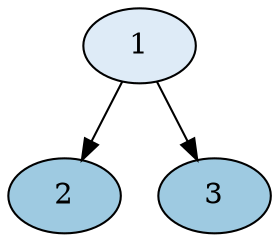 strict digraph {


	"2" [ colorscheme="blues3", fillcolor="2", style="filled",  weight=0 ];

	"3" [ colorscheme="blues3", fillcolor="2", style="filled",  weight=0 ];

	"1" [ colorscheme="blues3", fillcolor="1", style="filled",  weight=0 ];

	"1" -> "2" [  weight=0 ];

	"1" -> "3" [  weight=0 ];

}
